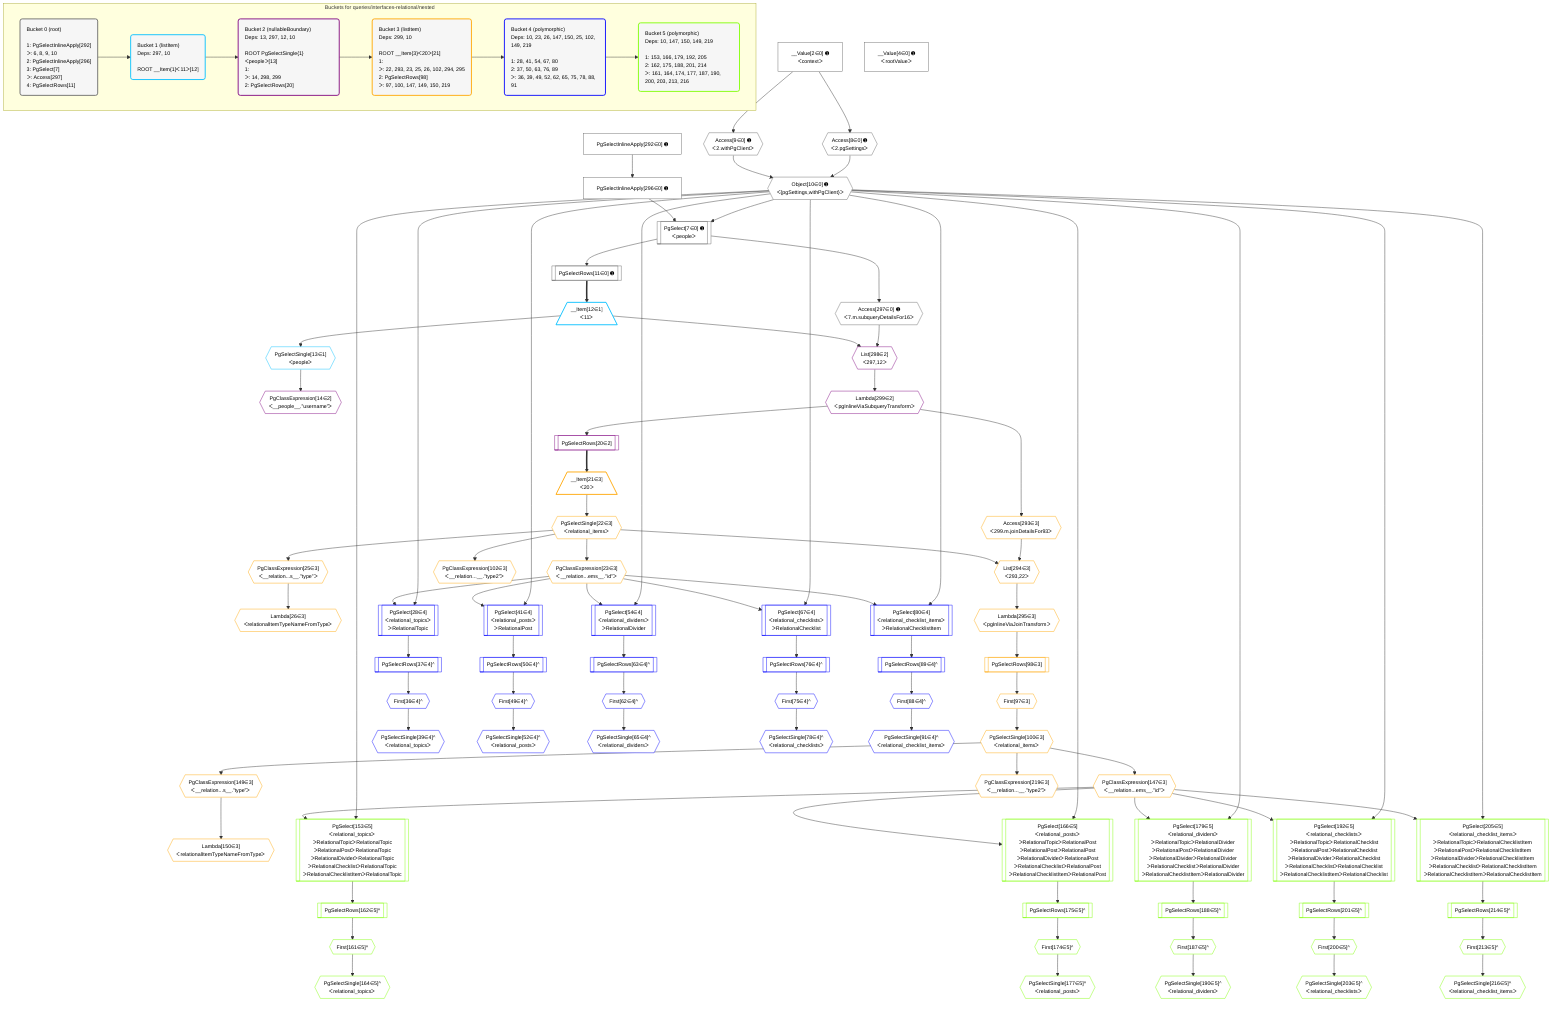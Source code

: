 %%{init: {'themeVariables': { 'fontSize': '12px'}}}%%
graph TD
    classDef path fill:#eee,stroke:#000,color:#000
    classDef plan fill:#fff,stroke-width:1px,color:#000
    classDef itemplan fill:#fff,stroke-width:2px,color:#000
    classDef unbatchedplan fill:#dff,stroke-width:1px,color:#000
    classDef sideeffectplan fill:#fcc,stroke-width:2px,color:#000
    classDef bucket fill:#f6f6f6,color:#000,stroke-width:2px,text-align:left

    subgraph "Buckets for queries/interfaces-relational/nested"
    Bucket0("Bucket 0 (root)<br /><br />1: PgSelectInlineApply[292]<br />ᐳ: 6, 8, 9, 10<br />2: PgSelectInlineApply[296]<br />3: PgSelect[7]<br />ᐳ: Access[297]<br />4: PgSelectRows[11]"):::bucket
    Bucket1("Bucket 1 (listItem)<br />Deps: 297, 10<br /><br />ROOT __Item{1}ᐸ11ᐳ[12]"):::bucket
    Bucket2("Bucket 2 (nullableBoundary)<br />Deps: 13, 297, 12, 10<br /><br />ROOT PgSelectSingle{1}ᐸpeopleᐳ[13]<br />1: <br />ᐳ: 14, 298, 299<br />2: PgSelectRows[20]"):::bucket
    Bucket3("Bucket 3 (listItem)<br />Deps: 299, 10<br /><br />ROOT __Item{3}ᐸ20ᐳ[21]<br />1: <br />ᐳ: 22, 293, 23, 25, 26, 102, 294, 295<br />2: PgSelectRows[98]<br />ᐳ: 97, 100, 147, 149, 150, 219"):::bucket
    Bucket4("Bucket 4 (polymorphic)<br />Deps: 10, 23, 26, 147, 150, 25, 102, 149, 219<br /><br />1: 28, 41, 54, 67, 80<br />2: 37, 50, 63, 76, 89<br />ᐳ: 36, 39, 49, 52, 62, 65, 75, 78, 88, 91"):::bucket
    Bucket5("Bucket 5 (polymorphic)<br />Deps: 10, 147, 150, 149, 219<br /><br />1: 153, 166, 179, 192, 205<br />2: 162, 175, 188, 201, 214<br />ᐳ: 161, 164, 174, 177, 187, 190, 200, 203, 213, 216"):::bucket
    end
    Bucket0 --> Bucket1
    Bucket1 --> Bucket2
    Bucket2 --> Bucket3
    Bucket3 --> Bucket4
    Bucket4 --> Bucket5

    %% plan dependencies
    PgSelect7[["PgSelect[7∈0] ➊<br />ᐸpeopleᐳ"]]:::plan
    Object10{{"Object[10∈0] ➊<br />ᐸ{pgSettings,withPgClient}ᐳ"}}:::plan
    PgSelectInlineApply296["PgSelectInlineApply[296∈0] ➊"]:::plan
    Object10 & PgSelectInlineApply296 --> PgSelect7
    PgSelectInlineApply292["PgSelectInlineApply[292∈0] ➊"]:::plan
    PgSelectInlineApply292 --> PgSelectInlineApply296
    Access8{{"Access[8∈0] ➊<br />ᐸ2.pgSettingsᐳ"}}:::plan
    Access9{{"Access[9∈0] ➊<br />ᐸ2.withPgClientᐳ"}}:::plan
    Access8 & Access9 --> Object10
    __Value2["__Value[2∈0] ➊<br />ᐸcontextᐳ"]:::plan
    __Value2 --> Access8
    __Value2 --> Access9
    PgSelectRows11[["PgSelectRows[11∈0] ➊"]]:::plan
    PgSelect7 --> PgSelectRows11
    Access297{{"Access[297∈0] ➊<br />ᐸ7.m.subqueryDetailsFor16ᐳ"}}:::plan
    PgSelect7 --> Access297
    __Value4["__Value[4∈0] ➊<br />ᐸrootValueᐳ"]:::plan
    __Item12[/"__Item[12∈1]<br />ᐸ11ᐳ"\]:::itemplan
    PgSelectRows11 ==> __Item12
    PgSelectSingle13{{"PgSelectSingle[13∈1]<br />ᐸpeopleᐳ"}}:::plan
    __Item12 --> PgSelectSingle13
    List298{{"List[298∈2]<br />ᐸ297,12ᐳ"}}:::plan
    Access297 & __Item12 --> List298
    PgClassExpression14{{"PgClassExpression[14∈2]<br />ᐸ__people__.”username”ᐳ"}}:::plan
    PgSelectSingle13 --> PgClassExpression14
    PgSelectRows20[["PgSelectRows[20∈2]"]]:::plan
    Lambda299{{"Lambda[299∈2]<br />ᐸpgInlineViaSubqueryTransformᐳ"}}:::plan
    Lambda299 --> PgSelectRows20
    List298 --> Lambda299
    List294{{"List[294∈3]<br />ᐸ293,22ᐳ"}}:::plan
    Access293{{"Access[293∈3]<br />ᐸ299.m.joinDetailsFor93ᐳ"}}:::plan
    PgSelectSingle22{{"PgSelectSingle[22∈3]<br />ᐸrelational_itemsᐳ"}}:::plan
    Access293 & PgSelectSingle22 --> List294
    __Item21[/"__Item[21∈3]<br />ᐸ20ᐳ"\]:::itemplan
    PgSelectRows20 ==> __Item21
    __Item21 --> PgSelectSingle22
    PgClassExpression23{{"PgClassExpression[23∈3]<br />ᐸ__relation...ems__.”id”ᐳ"}}:::plan
    PgSelectSingle22 --> PgClassExpression23
    PgClassExpression25{{"PgClassExpression[25∈3]<br />ᐸ__relation...s__.”type”ᐳ"}}:::plan
    PgSelectSingle22 --> PgClassExpression25
    Lambda26{{"Lambda[26∈3]<br />ᐸrelationalItemTypeNameFromTypeᐳ"}}:::plan
    PgClassExpression25 --> Lambda26
    First97{{"First[97∈3]"}}:::plan
    PgSelectRows98[["PgSelectRows[98∈3]"]]:::plan
    PgSelectRows98 --> First97
    Lambda295{{"Lambda[295∈3]<br />ᐸpgInlineViaJoinTransformᐳ"}}:::plan
    Lambda295 --> PgSelectRows98
    PgSelectSingle100{{"PgSelectSingle[100∈3]<br />ᐸrelational_itemsᐳ"}}:::plan
    First97 --> PgSelectSingle100
    PgClassExpression102{{"PgClassExpression[102∈3]<br />ᐸ__relation...__.”type2”ᐳ"}}:::plan
    PgSelectSingle22 --> PgClassExpression102
    PgClassExpression147{{"PgClassExpression[147∈3]<br />ᐸ__relation...ems__.”id”ᐳ"}}:::plan
    PgSelectSingle100 --> PgClassExpression147
    PgClassExpression149{{"PgClassExpression[149∈3]<br />ᐸ__relation...s__.”type”ᐳ"}}:::plan
    PgSelectSingle100 --> PgClassExpression149
    Lambda150{{"Lambda[150∈3]<br />ᐸrelationalItemTypeNameFromTypeᐳ"}}:::plan
    PgClassExpression149 --> Lambda150
    PgClassExpression219{{"PgClassExpression[219∈3]<br />ᐸ__relation...__.”type2”ᐳ"}}:::plan
    PgSelectSingle100 --> PgClassExpression219
    Lambda299 --> Access293
    List294 --> Lambda295
    PgSelect28[["PgSelect[28∈4]<br />ᐸrelational_topicsᐳ<br />ᐳRelationalTopic"]]:::plan
    Object10 & PgClassExpression23 --> PgSelect28
    PgSelect41[["PgSelect[41∈4]<br />ᐸrelational_postsᐳ<br />ᐳRelationalPost"]]:::plan
    Object10 & PgClassExpression23 --> PgSelect41
    PgSelect54[["PgSelect[54∈4]<br />ᐸrelational_dividersᐳ<br />ᐳRelationalDivider"]]:::plan
    Object10 & PgClassExpression23 --> PgSelect54
    PgSelect67[["PgSelect[67∈4]<br />ᐸrelational_checklistsᐳ<br />ᐳRelationalChecklist"]]:::plan
    Object10 & PgClassExpression23 --> PgSelect67
    PgSelect80[["PgSelect[80∈4]<br />ᐸrelational_checklist_itemsᐳ<br />ᐳRelationalChecklistItem"]]:::plan
    Object10 & PgClassExpression23 --> PgSelect80
    First36{{"First[36∈4]^"}}:::plan
    PgSelectRows37[["PgSelectRows[37∈4]^"]]:::plan
    PgSelectRows37 --> First36
    PgSelect28 --> PgSelectRows37
    PgSelectSingle39{{"PgSelectSingle[39∈4]^<br />ᐸrelational_topicsᐳ"}}:::plan
    First36 --> PgSelectSingle39
    First49{{"First[49∈4]^"}}:::plan
    PgSelectRows50[["PgSelectRows[50∈4]^"]]:::plan
    PgSelectRows50 --> First49
    PgSelect41 --> PgSelectRows50
    PgSelectSingle52{{"PgSelectSingle[52∈4]^<br />ᐸrelational_postsᐳ"}}:::plan
    First49 --> PgSelectSingle52
    First62{{"First[62∈4]^"}}:::plan
    PgSelectRows63[["PgSelectRows[63∈4]^"]]:::plan
    PgSelectRows63 --> First62
    PgSelect54 --> PgSelectRows63
    PgSelectSingle65{{"PgSelectSingle[65∈4]^<br />ᐸrelational_dividersᐳ"}}:::plan
    First62 --> PgSelectSingle65
    First75{{"First[75∈4]^"}}:::plan
    PgSelectRows76[["PgSelectRows[76∈4]^"]]:::plan
    PgSelectRows76 --> First75
    PgSelect67 --> PgSelectRows76
    PgSelectSingle78{{"PgSelectSingle[78∈4]^<br />ᐸrelational_checklistsᐳ"}}:::plan
    First75 --> PgSelectSingle78
    First88{{"First[88∈4]^"}}:::plan
    PgSelectRows89[["PgSelectRows[89∈4]^"]]:::plan
    PgSelectRows89 --> First88
    PgSelect80 --> PgSelectRows89
    PgSelectSingle91{{"PgSelectSingle[91∈4]^<br />ᐸrelational_checklist_itemsᐳ"}}:::plan
    First88 --> PgSelectSingle91
    PgSelect153[["PgSelect[153∈5]<br />ᐸrelational_topicsᐳ<br />ᐳRelationalTopicᐳRelationalTopic<br />ᐳRelationalPostᐳRelationalTopic<br />ᐳRelationalDividerᐳRelationalTopic<br />ᐳRelationalChecklistᐳRelationalTopic<br />ᐳRelationalChecklistItemᐳRelationalTopic"]]:::plan
    Object10 & PgClassExpression147 --> PgSelect153
    PgSelect166[["PgSelect[166∈5]<br />ᐸrelational_postsᐳ<br />ᐳRelationalTopicᐳRelationalPost<br />ᐳRelationalPostᐳRelationalPost<br />ᐳRelationalDividerᐳRelationalPost<br />ᐳRelationalChecklistᐳRelationalPost<br />ᐳRelationalChecklistItemᐳRelationalPost"]]:::plan
    Object10 & PgClassExpression147 --> PgSelect166
    PgSelect179[["PgSelect[179∈5]<br />ᐸrelational_dividersᐳ<br />ᐳRelationalTopicᐳRelationalDivider<br />ᐳRelationalPostᐳRelationalDivider<br />ᐳRelationalDividerᐳRelationalDivider<br />ᐳRelationalChecklistᐳRelationalDivider<br />ᐳRelationalChecklistItemᐳRelationalDivider"]]:::plan
    Object10 & PgClassExpression147 --> PgSelect179
    PgSelect192[["PgSelect[192∈5]<br />ᐸrelational_checklistsᐳ<br />ᐳRelationalTopicᐳRelationalChecklist<br />ᐳRelationalPostᐳRelationalChecklist<br />ᐳRelationalDividerᐳRelationalChecklist<br />ᐳRelationalChecklistᐳRelationalChecklist<br />ᐳRelationalChecklistItemᐳRelationalChecklist"]]:::plan
    Object10 & PgClassExpression147 --> PgSelect192
    PgSelect205[["PgSelect[205∈5]<br />ᐸrelational_checklist_itemsᐳ<br />ᐳRelationalTopicᐳRelationalChecklistItem<br />ᐳRelationalPostᐳRelationalChecklistItem<br />ᐳRelationalDividerᐳRelationalChecklistItem<br />ᐳRelationalChecklistᐳRelationalChecklistItem<br />ᐳRelationalChecklistItemᐳRelationalChecklistItem"]]:::plan
    Object10 & PgClassExpression147 --> PgSelect205
    First161{{"First[161∈5]^"}}:::plan
    PgSelectRows162[["PgSelectRows[162∈5]^"]]:::plan
    PgSelectRows162 --> First161
    PgSelect153 --> PgSelectRows162
    PgSelectSingle164{{"PgSelectSingle[164∈5]^<br />ᐸrelational_topicsᐳ"}}:::plan
    First161 --> PgSelectSingle164
    First174{{"First[174∈5]^"}}:::plan
    PgSelectRows175[["PgSelectRows[175∈5]^"]]:::plan
    PgSelectRows175 --> First174
    PgSelect166 --> PgSelectRows175
    PgSelectSingle177{{"PgSelectSingle[177∈5]^<br />ᐸrelational_postsᐳ"}}:::plan
    First174 --> PgSelectSingle177
    First187{{"First[187∈5]^"}}:::plan
    PgSelectRows188[["PgSelectRows[188∈5]^"]]:::plan
    PgSelectRows188 --> First187
    PgSelect179 --> PgSelectRows188
    PgSelectSingle190{{"PgSelectSingle[190∈5]^<br />ᐸrelational_dividersᐳ"}}:::plan
    First187 --> PgSelectSingle190
    First200{{"First[200∈5]^"}}:::plan
    PgSelectRows201[["PgSelectRows[201∈5]^"]]:::plan
    PgSelectRows201 --> First200
    PgSelect192 --> PgSelectRows201
    PgSelectSingle203{{"PgSelectSingle[203∈5]^<br />ᐸrelational_checklistsᐳ"}}:::plan
    First200 --> PgSelectSingle203
    First213{{"First[213∈5]^"}}:::plan
    PgSelectRows214[["PgSelectRows[214∈5]^"]]:::plan
    PgSelectRows214 --> First213
    PgSelect205 --> PgSelectRows214
    PgSelectSingle216{{"PgSelectSingle[216∈5]^<br />ᐸrelational_checklist_itemsᐳ"}}:::plan
    First213 --> PgSelectSingle216

    %% define steps
    classDef bucket0 stroke:#696969
    class Bucket0,__Value2,__Value4,PgSelect7,Access8,Access9,Object10,PgSelectRows11,PgSelectInlineApply292,PgSelectInlineApply296,Access297 bucket0
    classDef bucket1 stroke:#00bfff
    class Bucket1,__Item12,PgSelectSingle13 bucket1
    classDef bucket2 stroke:#7f007f
    class Bucket2,PgClassExpression14,PgSelectRows20,List298,Lambda299 bucket2
    classDef bucket3 stroke:#ffa500
    class Bucket3,__Item21,PgSelectSingle22,PgClassExpression23,PgClassExpression25,Lambda26,First97,PgSelectRows98,PgSelectSingle100,PgClassExpression102,PgClassExpression147,PgClassExpression149,Lambda150,PgClassExpression219,Access293,List294,Lambda295 bucket3
    classDef bucket4 stroke:#0000ff
    class Bucket4,PgSelect28,First36,PgSelectRows37,PgSelectSingle39,PgSelect41,First49,PgSelectRows50,PgSelectSingle52,PgSelect54,First62,PgSelectRows63,PgSelectSingle65,PgSelect67,First75,PgSelectRows76,PgSelectSingle78,PgSelect80,First88,PgSelectRows89,PgSelectSingle91 bucket4
    classDef bucket5 stroke:#7fff00
    class Bucket5,PgSelect153,First161,PgSelectRows162,PgSelectSingle164,PgSelect166,First174,PgSelectRows175,PgSelectSingle177,PgSelect179,First187,PgSelectRows188,PgSelectSingle190,PgSelect192,First200,PgSelectRows201,PgSelectSingle203,PgSelect205,First213,PgSelectRows214,PgSelectSingle216 bucket5